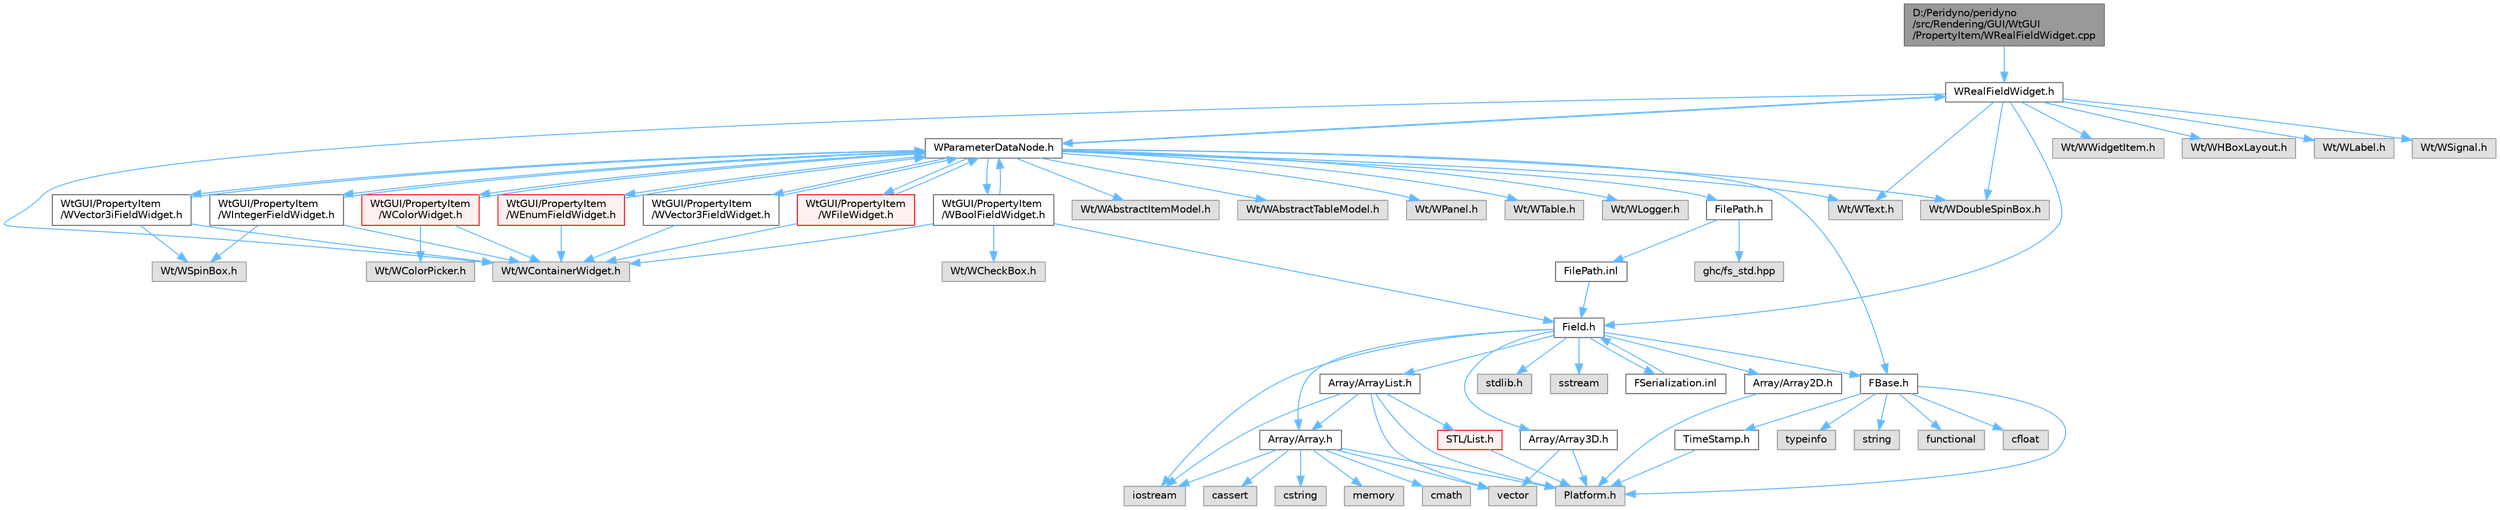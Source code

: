 digraph "D:/Peridyno/peridyno/src/Rendering/GUI/WtGUI/PropertyItem/WRealFieldWidget.cpp"
{
 // LATEX_PDF_SIZE
  bgcolor="transparent";
  edge [fontname=Helvetica,fontsize=10,labelfontname=Helvetica,labelfontsize=10];
  node [fontname=Helvetica,fontsize=10,shape=box,height=0.2,width=0.4];
  Node1 [id="Node000001",label="D:/Peridyno/peridyno\l/src/Rendering/GUI/WtGUI\l/PropertyItem/WRealFieldWidget.cpp",height=0.2,width=0.4,color="gray40", fillcolor="grey60", style="filled", fontcolor="black",tooltip=" "];
  Node1 -> Node2 [id="edge1_Node000001_Node000002",color="steelblue1",style="solid",tooltip=" "];
  Node2 [id="Node000002",label="WRealFieldWidget.h",height=0.2,width=0.4,color="grey40", fillcolor="white", style="filled",URL="$_w_real_field_widget_8h.html",tooltip=" "];
  Node2 -> Node3 [id="edge2_Node000002_Node000003",color="steelblue1",style="solid",tooltip=" "];
  Node3 [id="Node000003",label="Wt/WContainerWidget.h",height=0.2,width=0.4,color="grey60", fillcolor="#E0E0E0", style="filled",tooltip=" "];
  Node2 -> Node4 [id="edge3_Node000002_Node000004",color="steelblue1",style="solid",tooltip=" "];
  Node4 [id="Node000004",label="Wt/WWidgetItem.h",height=0.2,width=0.4,color="grey60", fillcolor="#E0E0E0", style="filled",tooltip=" "];
  Node2 -> Node5 [id="edge4_Node000002_Node000005",color="steelblue1",style="solid",tooltip=" "];
  Node5 [id="Node000005",label="Wt/WHBoxLayout.h",height=0.2,width=0.4,color="grey60", fillcolor="#E0E0E0", style="filled",tooltip=" "];
  Node2 -> Node6 [id="edge5_Node000002_Node000006",color="steelblue1",style="solid",tooltip=" "];
  Node6 [id="Node000006",label="Wt/WLabel.h",height=0.2,width=0.4,color="grey60", fillcolor="#E0E0E0", style="filled",tooltip=" "];
  Node2 -> Node7 [id="edge6_Node000002_Node000007",color="steelblue1",style="solid",tooltip=" "];
  Node7 [id="Node000007",label="Wt/WText.h",height=0.2,width=0.4,color="grey60", fillcolor="#E0E0E0", style="filled",tooltip=" "];
  Node2 -> Node8 [id="edge7_Node000002_Node000008",color="steelblue1",style="solid",tooltip=" "];
  Node8 [id="Node000008",label="Wt/WDoubleSpinBox.h",height=0.2,width=0.4,color="grey60", fillcolor="#E0E0E0", style="filled",tooltip=" "];
  Node2 -> Node9 [id="edge8_Node000002_Node000009",color="steelblue1",style="solid",tooltip=" "];
  Node9 [id="Node000009",label="Wt/WSignal.h",height=0.2,width=0.4,color="grey60", fillcolor="#E0E0E0", style="filled",tooltip=" "];
  Node2 -> Node10 [id="edge9_Node000002_Node000010",color="steelblue1",style="solid",tooltip=" "];
  Node10 [id="Node000010",label="Field.h",height=0.2,width=0.4,color="grey40", fillcolor="white", style="filled",URL="$_field_8h.html",tooltip=" "];
  Node10 -> Node11 [id="edge10_Node000010_Node000011",color="steelblue1",style="solid",tooltip=" "];
  Node11 [id="Node000011",label="iostream",height=0.2,width=0.4,color="grey60", fillcolor="#E0E0E0", style="filled",tooltip=" "];
  Node10 -> Node12 [id="edge11_Node000010_Node000012",color="steelblue1",style="solid",tooltip=" "];
  Node12 [id="Node000012",label="stdlib.h",height=0.2,width=0.4,color="grey60", fillcolor="#E0E0E0", style="filled",tooltip=" "];
  Node10 -> Node13 [id="edge12_Node000010_Node000013",color="steelblue1",style="solid",tooltip=" "];
  Node13 [id="Node000013",label="sstream",height=0.2,width=0.4,color="grey60", fillcolor="#E0E0E0", style="filled",tooltip=" "];
  Node10 -> Node14 [id="edge13_Node000010_Node000014",color="steelblue1",style="solid",tooltip=" "];
  Node14 [id="Node000014",label="FBase.h",height=0.2,width=0.4,color="grey40", fillcolor="white", style="filled",URL="$_f_base_8h.html",tooltip=" "];
  Node14 -> Node15 [id="edge14_Node000014_Node000015",color="steelblue1",style="solid",tooltip=" "];
  Node15 [id="Node000015",label="Platform.h",height=0.2,width=0.4,color="grey60", fillcolor="#E0E0E0", style="filled",tooltip=" "];
  Node14 -> Node16 [id="edge15_Node000014_Node000016",color="steelblue1",style="solid",tooltip=" "];
  Node16 [id="Node000016",label="TimeStamp.h",height=0.2,width=0.4,color="grey40", fillcolor="white", style="filled",URL="$_time_stamp_8h.html",tooltip=" "];
  Node16 -> Node15 [id="edge16_Node000016_Node000015",color="steelblue1",style="solid",tooltip=" "];
  Node14 -> Node17 [id="edge17_Node000014_Node000017",color="steelblue1",style="solid",tooltip=" "];
  Node17 [id="Node000017",label="typeinfo",height=0.2,width=0.4,color="grey60", fillcolor="#E0E0E0", style="filled",tooltip=" "];
  Node14 -> Node18 [id="edge18_Node000014_Node000018",color="steelblue1",style="solid",tooltip=" "];
  Node18 [id="Node000018",label="string",height=0.2,width=0.4,color="grey60", fillcolor="#E0E0E0", style="filled",tooltip=" "];
  Node14 -> Node19 [id="edge19_Node000014_Node000019",color="steelblue1",style="solid",tooltip=" "];
  Node19 [id="Node000019",label="functional",height=0.2,width=0.4,color="grey60", fillcolor="#E0E0E0", style="filled",tooltip=" "];
  Node14 -> Node20 [id="edge20_Node000014_Node000020",color="steelblue1",style="solid",tooltip=" "];
  Node20 [id="Node000020",label="cfloat",height=0.2,width=0.4,color="grey60", fillcolor="#E0E0E0", style="filled",tooltip=" "];
  Node10 -> Node21 [id="edge21_Node000010_Node000021",color="steelblue1",style="solid",tooltip=" "];
  Node21 [id="Node000021",label="Array/Array.h",height=0.2,width=0.4,color="grey40", fillcolor="white", style="filled",URL="$_array_8h.html",tooltip=" "];
  Node21 -> Node15 [id="edge22_Node000021_Node000015",color="steelblue1",style="solid",tooltip=" "];
  Node21 -> Node22 [id="edge23_Node000021_Node000022",color="steelblue1",style="solid",tooltip=" "];
  Node22 [id="Node000022",label="cassert",height=0.2,width=0.4,color="grey60", fillcolor="#E0E0E0", style="filled",tooltip=" "];
  Node21 -> Node23 [id="edge24_Node000021_Node000023",color="steelblue1",style="solid",tooltip=" "];
  Node23 [id="Node000023",label="vector",height=0.2,width=0.4,color="grey60", fillcolor="#E0E0E0", style="filled",tooltip=" "];
  Node21 -> Node11 [id="edge25_Node000021_Node000011",color="steelblue1",style="solid",tooltip=" "];
  Node21 -> Node24 [id="edge26_Node000021_Node000024",color="steelblue1",style="solid",tooltip=" "];
  Node24 [id="Node000024",label="cstring",height=0.2,width=0.4,color="grey60", fillcolor="#E0E0E0", style="filled",tooltip=" "];
  Node21 -> Node25 [id="edge27_Node000021_Node000025",color="steelblue1",style="solid",tooltip=" "];
  Node25 [id="Node000025",label="memory",height=0.2,width=0.4,color="grey60", fillcolor="#E0E0E0", style="filled",tooltip=" "];
  Node21 -> Node26 [id="edge28_Node000021_Node000026",color="steelblue1",style="solid",tooltip=" "];
  Node26 [id="Node000026",label="cmath",height=0.2,width=0.4,color="grey60", fillcolor="#E0E0E0", style="filled",tooltip=" "];
  Node10 -> Node27 [id="edge29_Node000010_Node000027",color="steelblue1",style="solid",tooltip=" "];
  Node27 [id="Node000027",label="Array/Array2D.h",height=0.2,width=0.4,color="grey40", fillcolor="white", style="filled",URL="$_array2_d_8h.html",tooltip=" "];
  Node27 -> Node15 [id="edge30_Node000027_Node000015",color="steelblue1",style="solid",tooltip=" "];
  Node10 -> Node28 [id="edge31_Node000010_Node000028",color="steelblue1",style="solid",tooltip=" "];
  Node28 [id="Node000028",label="Array/Array3D.h",height=0.2,width=0.4,color="grey40", fillcolor="white", style="filled",URL="$_array3_d_8h.html",tooltip=" "];
  Node28 -> Node15 [id="edge32_Node000028_Node000015",color="steelblue1",style="solid",tooltip=" "];
  Node28 -> Node23 [id="edge33_Node000028_Node000023",color="steelblue1",style="solid",tooltip=" "];
  Node10 -> Node29 [id="edge34_Node000010_Node000029",color="steelblue1",style="solid",tooltip=" "];
  Node29 [id="Node000029",label="Array/ArrayList.h",height=0.2,width=0.4,color="grey40", fillcolor="white", style="filled",URL="$_array_list_8h.html",tooltip=" "];
  Node29 -> Node23 [id="edge35_Node000029_Node000023",color="steelblue1",style="solid",tooltip=" "];
  Node29 -> Node11 [id="edge36_Node000029_Node000011",color="steelblue1",style="solid",tooltip=" "];
  Node29 -> Node15 [id="edge37_Node000029_Node000015",color="steelblue1",style="solid",tooltip=" "];
  Node29 -> Node30 [id="edge38_Node000029_Node000030",color="steelblue1",style="solid",tooltip=" "];
  Node30 [id="Node000030",label="STL/List.h",height=0.2,width=0.4,color="red", fillcolor="#FFF0F0", style="filled",URL="$_list_8h.html",tooltip=" "];
  Node30 -> Node15 [id="edge39_Node000030_Node000015",color="steelblue1",style="solid",tooltip=" "];
  Node29 -> Node21 [id="edge40_Node000029_Node000021",color="steelblue1",style="solid",tooltip=" "];
  Node10 -> Node70 [id="edge41_Node000010_Node000070",color="steelblue1",style="solid",tooltip=" "];
  Node70 [id="Node000070",label="FSerialization.inl",height=0.2,width=0.4,color="grey40", fillcolor="white", style="filled",URL="$_f_serialization_8inl.html",tooltip=" "];
  Node70 -> Node10 [id="edge42_Node000070_Node000010",color="steelblue1",style="solid",tooltip=" "];
  Node2 -> Node71 [id="edge43_Node000002_Node000071",color="steelblue1",style="solid",tooltip=" "];
  Node71 [id="Node000071",label="WParameterDataNode.h",height=0.2,width=0.4,color="grey40", fillcolor="white", style="filled",URL="$_w_parameter_data_node_8h.html",tooltip=" "];
  Node71 -> Node72 [id="edge44_Node000071_Node000072",color="steelblue1",style="solid",tooltip=" "];
  Node72 [id="Node000072",label="Wt/WAbstractItemModel.h",height=0.2,width=0.4,color="grey60", fillcolor="#E0E0E0", style="filled",tooltip=" "];
  Node71 -> Node73 [id="edge45_Node000071_Node000073",color="steelblue1",style="solid",tooltip=" "];
  Node73 [id="Node000073",label="Wt/WAbstractTableModel.h",height=0.2,width=0.4,color="grey60", fillcolor="#E0E0E0", style="filled",tooltip=" "];
  Node71 -> Node7 [id="edge46_Node000071_Node000007",color="steelblue1",style="solid",tooltip=" "];
  Node71 -> Node74 [id="edge47_Node000071_Node000074",color="steelblue1",style="solid",tooltip=" "];
  Node74 [id="Node000074",label="Wt/WPanel.h",height=0.2,width=0.4,color="grey60", fillcolor="#E0E0E0", style="filled",tooltip=" "];
  Node71 -> Node75 [id="edge48_Node000071_Node000075",color="steelblue1",style="solid",tooltip=" "];
  Node75 [id="Node000075",label="Wt/WTable.h",height=0.2,width=0.4,color="grey60", fillcolor="#E0E0E0", style="filled",tooltip=" "];
  Node71 -> Node8 [id="edge49_Node000071_Node000008",color="steelblue1",style="solid",tooltip=" "];
  Node71 -> Node76 [id="edge50_Node000071_Node000076",color="steelblue1",style="solid",tooltip=" "];
  Node76 [id="Node000076",label="Wt/WLogger.h",height=0.2,width=0.4,color="grey60", fillcolor="#E0E0E0", style="filled",tooltip=" "];
  Node71 -> Node14 [id="edge51_Node000071_Node000014",color="steelblue1",style="solid",tooltip=" "];
  Node71 -> Node77 [id="edge52_Node000071_Node000077",color="steelblue1",style="solid",tooltip=" "];
  Node77 [id="Node000077",label="FilePath.h",height=0.2,width=0.4,color="grey40", fillcolor="white", style="filled",URL="$_file_path_8h.html",tooltip=" "];
  Node77 -> Node78 [id="edge53_Node000077_Node000078",color="steelblue1",style="solid",tooltip=" "];
  Node78 [id="Node000078",label="ghc/fs_std.hpp",height=0.2,width=0.4,color="grey60", fillcolor="#E0E0E0", style="filled",tooltip=" "];
  Node77 -> Node79 [id="edge54_Node000077_Node000079",color="steelblue1",style="solid",tooltip=" "];
  Node79 [id="Node000079",label="FilePath.inl",height=0.2,width=0.4,color="grey40", fillcolor="white", style="filled",URL="$_file_path_8inl.html",tooltip=" "];
  Node79 -> Node10 [id="edge55_Node000079_Node000010",color="steelblue1",style="solid",tooltip=" "];
  Node71 -> Node2 [id="edge56_Node000071_Node000002",color="steelblue1",style="solid",tooltip=" "];
  Node71 -> Node80 [id="edge57_Node000071_Node000080",color="steelblue1",style="solid",tooltip=" "];
  Node80 [id="Node000080",label="WtGUI/PropertyItem\l/WVector3FieldWidget.h",height=0.2,width=0.4,color="grey40", fillcolor="white", style="filled",URL="$_w_vector3_field_widget_8h.html",tooltip=" "];
  Node80 -> Node3 [id="edge58_Node000080_Node000003",color="steelblue1",style="solid",tooltip=" "];
  Node80 -> Node71 [id="edge59_Node000080_Node000071",color="steelblue1",style="solid",tooltip=" "];
  Node71 -> Node81 [id="edge60_Node000071_Node000081",color="steelblue1",style="solid",tooltip=" "];
  Node81 [id="Node000081",label="WtGUI/PropertyItem\l/WVector3iFieldWidget.h",height=0.2,width=0.4,color="grey40", fillcolor="white", style="filled",URL="$_w_vector3i_field_widget_8h.html",tooltip=" "];
  Node81 -> Node3 [id="edge61_Node000081_Node000003",color="steelblue1",style="solid",tooltip=" "];
  Node81 -> Node82 [id="edge62_Node000081_Node000082",color="steelblue1",style="solid",tooltip=" "];
  Node82 [id="Node000082",label="Wt/WSpinBox.h",height=0.2,width=0.4,color="grey60", fillcolor="#E0E0E0", style="filled",tooltip=" "];
  Node81 -> Node71 [id="edge63_Node000081_Node000071",color="steelblue1",style="solid",tooltip=" "];
  Node71 -> Node83 [id="edge64_Node000071_Node000083",color="steelblue1",style="solid",tooltip=" "];
  Node83 [id="Node000083",label="WtGUI/PropertyItem\l/WBoolFieldWidget.h",height=0.2,width=0.4,color="grey40", fillcolor="white", style="filled",URL="$_w_bool_field_widget_8h.html",tooltip=" "];
  Node83 -> Node3 [id="edge65_Node000083_Node000003",color="steelblue1",style="solid",tooltip=" "];
  Node83 -> Node84 [id="edge66_Node000083_Node000084",color="steelblue1",style="solid",tooltip=" "];
  Node84 [id="Node000084",label="Wt/WCheckBox.h",height=0.2,width=0.4,color="grey60", fillcolor="#E0E0E0", style="filled",tooltip=" "];
  Node83 -> Node10 [id="edge67_Node000083_Node000010",color="steelblue1",style="solid",tooltip=" "];
  Node83 -> Node71 [id="edge68_Node000083_Node000071",color="steelblue1",style="solid",tooltip=" "];
  Node71 -> Node85 [id="edge69_Node000071_Node000085",color="steelblue1",style="solid",tooltip=" "];
  Node85 [id="Node000085",label="WtGUI/PropertyItem\l/WIntegerFieldWidget.h",height=0.2,width=0.4,color="grey40", fillcolor="white", style="filled",URL="$_w_integer_field_widget_8h.html",tooltip=" "];
  Node85 -> Node3 [id="edge70_Node000085_Node000003",color="steelblue1",style="solid",tooltip=" "];
  Node85 -> Node82 [id="edge71_Node000085_Node000082",color="steelblue1",style="solid",tooltip=" "];
  Node85 -> Node71 [id="edge72_Node000085_Node000071",color="steelblue1",style="solid",tooltip=" "];
  Node71 -> Node86 [id="edge73_Node000071_Node000086",color="steelblue1",style="solid",tooltip=" "];
  Node86 [id="Node000086",label="WtGUI/PropertyItem\l/WColorWidget.h",height=0.2,width=0.4,color="red", fillcolor="#FFF0F0", style="filled",URL="$_w_color_widget_8h.html",tooltip=" "];
  Node86 -> Node3 [id="edge74_Node000086_Node000003",color="steelblue1",style="solid",tooltip=" "];
  Node86 -> Node87 [id="edge75_Node000086_Node000087",color="steelblue1",style="solid",tooltip=" "];
  Node87 [id="Node000087",label="Wt/WColorPicker.h",height=0.2,width=0.4,color="grey60", fillcolor="#E0E0E0", style="filled",tooltip=" "];
  Node86 -> Node71 [id="edge76_Node000086_Node000071",color="steelblue1",style="solid",tooltip=" "];
  Node71 -> Node90 [id="edge77_Node000071_Node000090",color="steelblue1",style="solid",tooltip=" "];
  Node90 [id="Node000090",label="WtGUI/PropertyItem\l/WFileWidget.h",height=0.2,width=0.4,color="red", fillcolor="#FFF0F0", style="filled",URL="$_w_file_widget_8h.html",tooltip=" "];
  Node90 -> Node3 [id="edge78_Node000090_Node000003",color="steelblue1",style="solid",tooltip=" "];
  Node90 -> Node71 [id="edge79_Node000090_Node000071",color="steelblue1",style="solid",tooltip=" "];
  Node71 -> Node99 [id="edge80_Node000071_Node000099",color="steelblue1",style="solid",tooltip=" "];
  Node99 [id="Node000099",label="WtGUI/PropertyItem\l/WEnumFieldWidget.h",height=0.2,width=0.4,color="red", fillcolor="#FFF0F0", style="filled",URL="$_w_enum_field_widget_8h.html",tooltip=" "];
  Node99 -> Node3 [id="edge81_Node000099_Node000003",color="steelblue1",style="solid",tooltip=" "];
  Node99 -> Node71 [id="edge82_Node000099_Node000071",color="steelblue1",style="solid",tooltip=" "];
}
